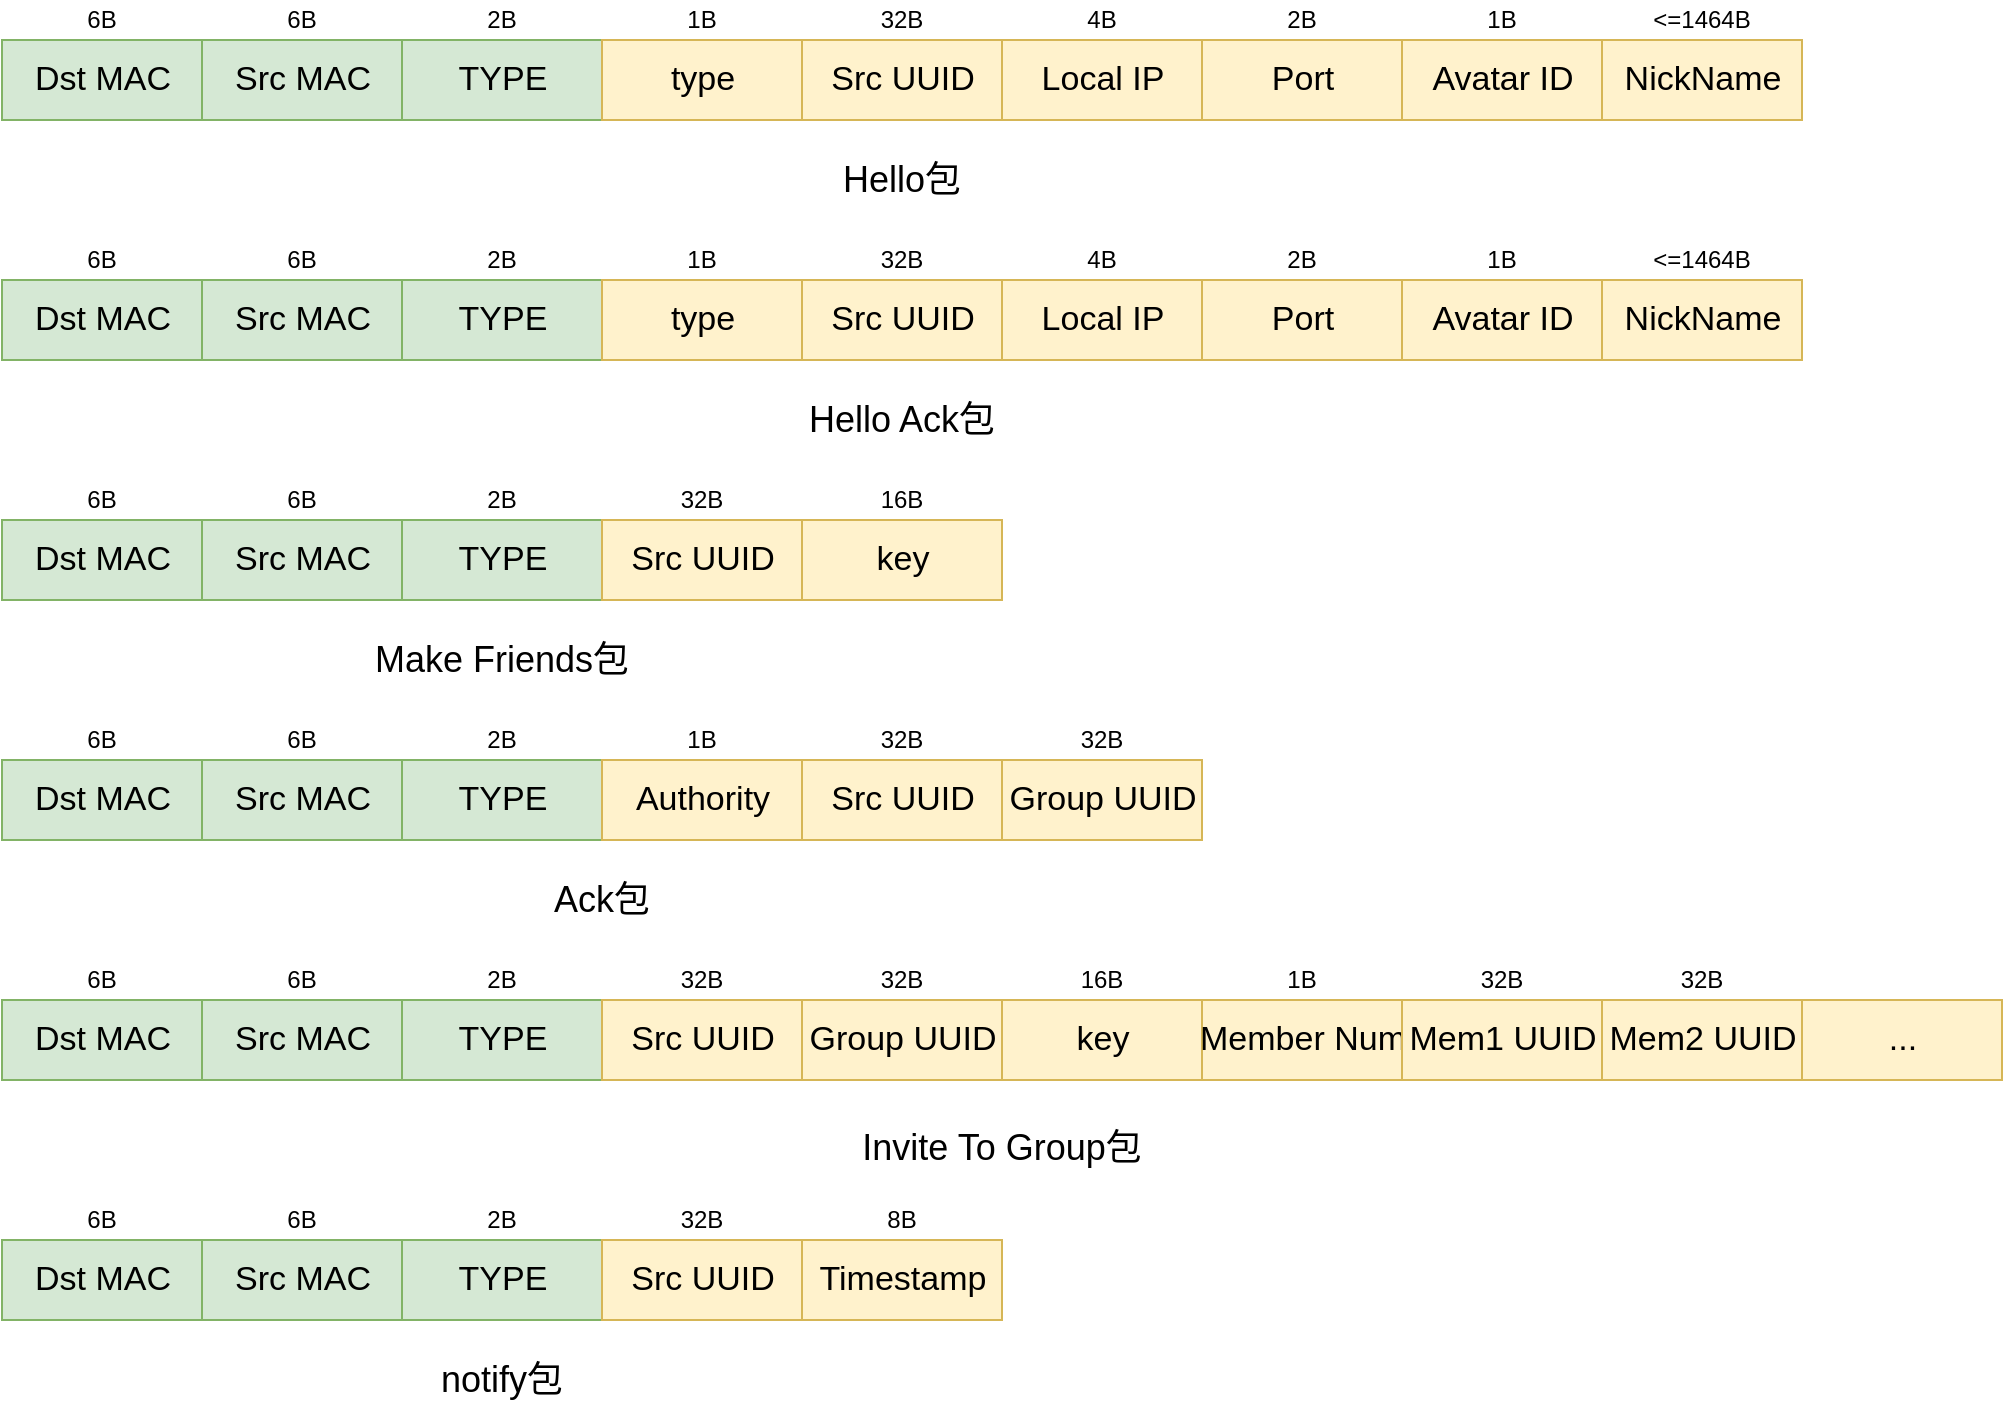 <mxfile version="14.6.6" type="github">
  <diagram id="mjvU4J0sWSLIYNFHW_tm" name="Page-1">
    <mxGraphModel dx="1221" dy="682" grid="1" gridSize="10" guides="1" tooltips="1" connect="1" arrows="1" fold="1" page="1" pageScale="1" pageWidth="827" pageHeight="1169" math="0" shadow="0">
      <root>
        <mxCell id="0" />
        <mxCell id="1" parent="0" />
        <mxCell id="9snsoYCwJC0mespqEPS5-55" value="" style="group" vertex="1" connectable="0" parent="1">
          <mxGeometry y="20" width="900" height="100" as="geometry" />
        </mxCell>
        <mxCell id="9snsoYCwJC0mespqEPS5-33" value="" style="group" vertex="1" connectable="0" parent="9snsoYCwJC0mespqEPS5-55">
          <mxGeometry width="900" height="60" as="geometry" />
        </mxCell>
        <mxCell id="9snsoYCwJC0mespqEPS5-20" value="" style="group;fillColor=#ffffff;strokeColor=#000000;" vertex="1" connectable="0" parent="9snsoYCwJC0mespqEPS5-33">
          <mxGeometry y="20" width="900" height="40" as="geometry" />
        </mxCell>
        <mxCell id="9snsoYCwJC0mespqEPS5-2" value="Dst MAC" style="strokeColor=#82b366;fillColor=#d5e8d4;strokeWidth=1;shadow=0;dashed=0;align=center;html=1;shape=mxgraph.mockup.forms.rrect;rSize=0;fontSize=17;" vertex="1" parent="9snsoYCwJC0mespqEPS5-20">
          <mxGeometry width="100.0" height="40" as="geometry" />
        </mxCell>
        <mxCell id="9snsoYCwJC0mespqEPS5-3" value="Src MAC" style="strokeColor=#82b366;fillColor=#d5e8d4;strokeWidth=1;shadow=0;dashed=0;align=center;html=1;shape=mxgraph.mockup.forms.rrect;rSize=0;fontSize=17;" vertex="1" parent="9snsoYCwJC0mespqEPS5-20">
          <mxGeometry x="100.0" width="100.0" height="40" as="geometry" />
        </mxCell>
        <mxCell id="9snsoYCwJC0mespqEPS5-4" value="TYPE" style="strokeColor=#82b366;fillColor=#d5e8d4;strokeWidth=1;shadow=0;dashed=0;align=center;html=1;shape=mxgraph.mockup.forms.rrect;rSize=0;fontSize=17;" vertex="1" parent="9snsoYCwJC0mespqEPS5-20">
          <mxGeometry x="200.0" width="100.0" height="40" as="geometry" />
        </mxCell>
        <mxCell id="9snsoYCwJC0mespqEPS5-5" value="type" style="strokeColor=#d6b656;fillColor=#fff2cc;strokeWidth=1;shadow=0;dashed=0;align=center;html=1;shape=mxgraph.mockup.forms.rrect;rSize=0;fontSize=17;" vertex="1" parent="9snsoYCwJC0mespqEPS5-20">
          <mxGeometry x="300" width="100.0" height="40" as="geometry" />
        </mxCell>
        <mxCell id="9snsoYCwJC0mespqEPS5-6" value="Src UUID" style="strokeColor=#d6b656;fillColor=#fff2cc;strokeWidth=1;shadow=0;dashed=0;align=center;html=1;shape=mxgraph.mockup.forms.rrect;rSize=0;fontSize=17;" vertex="1" parent="9snsoYCwJC0mespqEPS5-20">
          <mxGeometry x="400.0" width="100.0" height="40" as="geometry" />
        </mxCell>
        <mxCell id="9snsoYCwJC0mespqEPS5-7" value="Local IP" style="strokeColor=#d6b656;fillColor=#fff2cc;strokeWidth=1;shadow=0;dashed=0;align=center;html=1;shape=mxgraph.mockup.forms.rrect;rSize=0;fontSize=17;" vertex="1" parent="9snsoYCwJC0mespqEPS5-20">
          <mxGeometry x="500.0" width="100.0" height="40" as="geometry" />
        </mxCell>
        <mxCell id="9snsoYCwJC0mespqEPS5-8" value="Port" style="strokeColor=#d6b656;fillColor=#fff2cc;strokeWidth=1;shadow=0;dashed=0;align=center;html=1;shape=mxgraph.mockup.forms.rrect;rSize=0;fontSize=17;" vertex="1" parent="9snsoYCwJC0mespqEPS5-20">
          <mxGeometry x="600" width="100.0" height="40" as="geometry" />
        </mxCell>
        <mxCell id="9snsoYCwJC0mespqEPS5-17" value="Avatar ID" style="strokeColor=#d6b656;fillColor=#fff2cc;strokeWidth=1;shadow=0;dashed=0;align=center;html=1;shape=mxgraph.mockup.forms.rrect;rSize=0;fontSize=17;" vertex="1" parent="9snsoYCwJC0mespqEPS5-20">
          <mxGeometry x="700" width="100.0" height="40" as="geometry" />
        </mxCell>
        <mxCell id="9snsoYCwJC0mespqEPS5-18" value="NickName" style="strokeColor=#d6b656;fillColor=#fff2cc;strokeWidth=1;shadow=0;dashed=0;align=center;html=1;shape=mxgraph.mockup.forms.rrect;rSize=0;fontSize=17;" vertex="1" parent="9snsoYCwJC0mespqEPS5-20">
          <mxGeometry x="800.0" width="100.0" height="40" as="geometry" />
        </mxCell>
        <mxCell id="9snsoYCwJC0mespqEPS5-23" value="6B" style="shape=crossbar;whiteSpace=wrap;html=1;rounded=1;strokeColor=none;" vertex="1" parent="9snsoYCwJC0mespqEPS5-33">
          <mxGeometry width="100" height="20" as="geometry" />
        </mxCell>
        <mxCell id="9snsoYCwJC0mespqEPS5-25" value="6B" style="shape=crossbar;whiteSpace=wrap;html=1;rounded=1;fillColor=#ffffff;strokeColor=none;" vertex="1" parent="9snsoYCwJC0mespqEPS5-33">
          <mxGeometry x="100" width="100" height="20" as="geometry" />
        </mxCell>
        <mxCell id="9snsoYCwJC0mespqEPS5-26" value="2B" style="shape=crossbar;whiteSpace=wrap;html=1;rounded=1;fillColor=#ffffff;strokeColor=none;" vertex="1" parent="9snsoYCwJC0mespqEPS5-33">
          <mxGeometry x="200" width="100" height="20" as="geometry" />
        </mxCell>
        <mxCell id="9snsoYCwJC0mespqEPS5-27" value="1B" style="shape=crossbar;whiteSpace=wrap;html=1;rounded=1;fillColor=#ffffff;strokeColor=none;" vertex="1" parent="9snsoYCwJC0mespqEPS5-33">
          <mxGeometry x="300" width="100" height="20" as="geometry" />
        </mxCell>
        <mxCell id="9snsoYCwJC0mespqEPS5-28" value="32B" style="shape=crossbar;whiteSpace=wrap;html=1;rounded=1;fillColor=#ffffff;strokeColor=none;" vertex="1" parent="9snsoYCwJC0mespqEPS5-33">
          <mxGeometry x="400" width="100" height="20" as="geometry" />
        </mxCell>
        <mxCell id="9snsoYCwJC0mespqEPS5-29" value="4B" style="shape=crossbar;whiteSpace=wrap;html=1;rounded=1;fillColor=#ffffff;strokeColor=none;" vertex="1" parent="9snsoYCwJC0mespqEPS5-33">
          <mxGeometry x="500" width="100" height="20" as="geometry" />
        </mxCell>
        <mxCell id="9snsoYCwJC0mespqEPS5-30" value="2B" style="shape=crossbar;whiteSpace=wrap;html=1;rounded=1;fillColor=#ffffff;strokeColor=none;" vertex="1" parent="9snsoYCwJC0mespqEPS5-33">
          <mxGeometry x="600" width="100" height="20" as="geometry" />
        </mxCell>
        <mxCell id="9snsoYCwJC0mespqEPS5-31" value="1B" style="shape=crossbar;whiteSpace=wrap;html=1;rounded=1;fillColor=#ffffff;strokeColor=none;" vertex="1" parent="9snsoYCwJC0mespqEPS5-33">
          <mxGeometry x="700" width="100" height="20" as="geometry" />
        </mxCell>
        <mxCell id="9snsoYCwJC0mespqEPS5-32" value="&amp;lt;=1464B" style="shape=crossbar;whiteSpace=wrap;html=1;rounded=1;fillColor=#ffffff;strokeColor=none;" vertex="1" parent="9snsoYCwJC0mespqEPS5-33">
          <mxGeometry x="800" width="100" height="20" as="geometry" />
        </mxCell>
        <mxCell id="9snsoYCwJC0mespqEPS5-54" value="&lt;blockquote style=&quot;font-size: 18px&quot;&gt;Hello包&lt;/blockquote&gt;" style="shape=crossbar;whiteSpace=wrap;html=1;rounded=1;fillColor=#ffffff;strokeColor=none;" vertex="1" parent="9snsoYCwJC0mespqEPS5-55">
          <mxGeometry y="80" width="900" height="20" as="geometry" />
        </mxCell>
        <mxCell id="9snsoYCwJC0mespqEPS5-76" value="" style="group" vertex="1" connectable="0" parent="1">
          <mxGeometry y="140" width="900" height="100" as="geometry" />
        </mxCell>
        <mxCell id="9snsoYCwJC0mespqEPS5-77" value="" style="group" vertex="1" connectable="0" parent="9snsoYCwJC0mespqEPS5-76">
          <mxGeometry width="900" height="60" as="geometry" />
        </mxCell>
        <mxCell id="9snsoYCwJC0mespqEPS5-78" value="" style="group;fillColor=#ffffff;strokeColor=#000000;" vertex="1" connectable="0" parent="9snsoYCwJC0mespqEPS5-77">
          <mxGeometry y="20" width="900" height="40" as="geometry" />
        </mxCell>
        <mxCell id="9snsoYCwJC0mespqEPS5-79" value="Dst MAC" style="strokeColor=#6c8ebf;fillColor=#dae8fc;strokeWidth=1;shadow=0;dashed=0;align=center;html=1;shape=mxgraph.mockup.forms.rrect;rSize=0;fontSize=17;" vertex="1" parent="9snsoYCwJC0mespqEPS5-78">
          <mxGeometry width="100.0" height="40" as="geometry" />
        </mxCell>
        <mxCell id="9snsoYCwJC0mespqEPS5-80" value="Src MAC" style="strokeColor=#6c8ebf;fillColor=#dae8fc;strokeWidth=1;shadow=0;dashed=0;align=center;html=1;shape=mxgraph.mockup.forms.rrect;rSize=0;fontSize=17;" vertex="1" parent="9snsoYCwJC0mespqEPS5-78">
          <mxGeometry x="100.0" width="100.0" height="40" as="geometry" />
        </mxCell>
        <mxCell id="9snsoYCwJC0mespqEPS5-81" value="TYPE" style="strokeColor=#82b366;fillColor=#d5e8d4;strokeWidth=1;shadow=0;dashed=0;align=center;html=1;shape=mxgraph.mockup.forms.rrect;rSize=0;fontSize=17;" vertex="1" parent="9snsoYCwJC0mespqEPS5-78">
          <mxGeometry x="200.0" width="100.0" height="40" as="geometry" />
        </mxCell>
        <mxCell id="9snsoYCwJC0mespqEPS5-82" value="type" style="strokeColor=#d6b656;fillColor=#fff2cc;strokeWidth=1;shadow=0;dashed=0;align=center;html=1;shape=mxgraph.mockup.forms.rrect;rSize=0;fontSize=17;" vertex="1" parent="9snsoYCwJC0mespqEPS5-78">
          <mxGeometry x="300" width="100.0" height="40" as="geometry" />
        </mxCell>
        <mxCell id="9snsoYCwJC0mespqEPS5-83" value="Src UUID" style="strokeColor=#d6b656;fillColor=#fff2cc;strokeWidth=1;shadow=0;dashed=0;align=center;html=1;shape=mxgraph.mockup.forms.rrect;rSize=0;fontSize=17;" vertex="1" parent="9snsoYCwJC0mespqEPS5-78">
          <mxGeometry x="400.0" width="100.0" height="40" as="geometry" />
        </mxCell>
        <mxCell id="9snsoYCwJC0mespqEPS5-84" value="Local IP" style="strokeColor=#d6b656;fillColor=#fff2cc;strokeWidth=1;shadow=0;dashed=0;align=center;html=1;shape=mxgraph.mockup.forms.rrect;rSize=0;fontSize=17;" vertex="1" parent="9snsoYCwJC0mespqEPS5-78">
          <mxGeometry x="500.0" width="100.0" height="40" as="geometry" />
        </mxCell>
        <mxCell id="9snsoYCwJC0mespqEPS5-85" value="Port" style="strokeColor=#d6b656;fillColor=#fff2cc;strokeWidth=1;shadow=0;dashed=0;align=center;html=1;shape=mxgraph.mockup.forms.rrect;rSize=0;fontSize=17;" vertex="1" parent="9snsoYCwJC0mespqEPS5-78">
          <mxGeometry x="600" width="100.0" height="40" as="geometry" />
        </mxCell>
        <mxCell id="9snsoYCwJC0mespqEPS5-86" value="Avatar ID" style="strokeColor=#d6b656;fillColor=#fff2cc;strokeWidth=1;shadow=0;dashed=0;align=center;html=1;shape=mxgraph.mockup.forms.rrect;rSize=0;fontSize=17;" vertex="1" parent="9snsoYCwJC0mespqEPS5-78">
          <mxGeometry x="700" width="100.0" height="40" as="geometry" />
        </mxCell>
        <mxCell id="9snsoYCwJC0mespqEPS5-87" value="NickName" style="strokeColor=#d6b656;fillColor=#fff2cc;strokeWidth=1;shadow=0;dashed=0;align=center;html=1;shape=mxgraph.mockup.forms.rrect;rSize=0;fontSize=17;" vertex="1" parent="9snsoYCwJC0mespqEPS5-78">
          <mxGeometry x="800.0" width="100.0" height="40" as="geometry" />
        </mxCell>
        <mxCell id="9snsoYCwJC0mespqEPS5-143" value="Dst MAC" style="strokeColor=#82b366;fillColor=#d5e8d4;strokeWidth=1;shadow=0;dashed=0;align=center;html=1;shape=mxgraph.mockup.forms.rrect;rSize=0;fontSize=17;" vertex="1" parent="9snsoYCwJC0mespqEPS5-78">
          <mxGeometry width="100.0" height="40" as="geometry" />
        </mxCell>
        <mxCell id="9snsoYCwJC0mespqEPS5-144" value="Src MAC" style="strokeColor=#82b366;fillColor=#d5e8d4;strokeWidth=1;shadow=0;dashed=0;align=center;html=1;shape=mxgraph.mockup.forms.rrect;rSize=0;fontSize=17;" vertex="1" parent="9snsoYCwJC0mespqEPS5-78">
          <mxGeometry x="100.0" width="100.0" height="40" as="geometry" />
        </mxCell>
        <mxCell id="9snsoYCwJC0mespqEPS5-88" value="6B" style="shape=crossbar;whiteSpace=wrap;html=1;rounded=1;strokeColor=none;" vertex="1" parent="9snsoYCwJC0mespqEPS5-77">
          <mxGeometry width="100" height="20" as="geometry" />
        </mxCell>
        <mxCell id="9snsoYCwJC0mespqEPS5-89" value="6B" style="shape=crossbar;whiteSpace=wrap;html=1;rounded=1;fillColor=#ffffff;strokeColor=none;" vertex="1" parent="9snsoYCwJC0mespqEPS5-77">
          <mxGeometry x="100" width="100" height="20" as="geometry" />
        </mxCell>
        <mxCell id="9snsoYCwJC0mespqEPS5-90" value="2B" style="shape=crossbar;whiteSpace=wrap;html=1;rounded=1;fillColor=#ffffff;strokeColor=none;" vertex="1" parent="9snsoYCwJC0mespqEPS5-77">
          <mxGeometry x="200" width="100" height="20" as="geometry" />
        </mxCell>
        <mxCell id="9snsoYCwJC0mespqEPS5-91" value="1B" style="shape=crossbar;whiteSpace=wrap;html=1;rounded=1;fillColor=#ffffff;strokeColor=none;" vertex="1" parent="9snsoYCwJC0mespqEPS5-77">
          <mxGeometry x="300" width="100" height="20" as="geometry" />
        </mxCell>
        <mxCell id="9snsoYCwJC0mespqEPS5-92" value="32B" style="shape=crossbar;whiteSpace=wrap;html=1;rounded=1;fillColor=#ffffff;strokeColor=none;" vertex="1" parent="9snsoYCwJC0mespqEPS5-77">
          <mxGeometry x="400" width="100" height="20" as="geometry" />
        </mxCell>
        <mxCell id="9snsoYCwJC0mespqEPS5-93" value="4B" style="shape=crossbar;whiteSpace=wrap;html=1;rounded=1;fillColor=#ffffff;strokeColor=none;" vertex="1" parent="9snsoYCwJC0mespqEPS5-77">
          <mxGeometry x="500" width="100" height="20" as="geometry" />
        </mxCell>
        <mxCell id="9snsoYCwJC0mespqEPS5-94" value="2B" style="shape=crossbar;whiteSpace=wrap;html=1;rounded=1;fillColor=#ffffff;strokeColor=none;" vertex="1" parent="9snsoYCwJC0mespqEPS5-77">
          <mxGeometry x="600" width="100" height="20" as="geometry" />
        </mxCell>
        <mxCell id="9snsoYCwJC0mespqEPS5-95" value="1B" style="shape=crossbar;whiteSpace=wrap;html=1;rounded=1;fillColor=#ffffff;strokeColor=none;" vertex="1" parent="9snsoYCwJC0mespqEPS5-77">
          <mxGeometry x="700" width="100" height="20" as="geometry" />
        </mxCell>
        <mxCell id="9snsoYCwJC0mespqEPS5-96" value="&amp;lt;=1464B" style="shape=crossbar;whiteSpace=wrap;html=1;rounded=1;fillColor=#ffffff;strokeColor=none;" vertex="1" parent="9snsoYCwJC0mespqEPS5-77">
          <mxGeometry x="800" width="100" height="20" as="geometry" />
        </mxCell>
        <mxCell id="9snsoYCwJC0mespqEPS5-97" value="&lt;blockquote style=&quot;font-size: 18px&quot;&gt;Hello Ack包&lt;/blockquote&gt;" style="shape=crossbar;whiteSpace=wrap;html=1;rounded=1;fillColor=#ffffff;strokeColor=none;" vertex="1" parent="9snsoYCwJC0mespqEPS5-76">
          <mxGeometry y="80" width="900" height="20" as="geometry" />
        </mxCell>
        <mxCell id="9snsoYCwJC0mespqEPS5-131" value="" style="group;strokeColor=#000000;" vertex="1" connectable="0" parent="1">
          <mxGeometry y="640" width="500" height="40" as="geometry" />
        </mxCell>
        <mxCell id="9snsoYCwJC0mespqEPS5-132" value="Dst MAC" style="strokeColor=#82b366;fillColor=#d5e8d4;strokeWidth=1;shadow=0;dashed=0;align=center;html=1;shape=mxgraph.mockup.forms.rrect;rSize=0;fontSize=17;" vertex="1" parent="9snsoYCwJC0mespqEPS5-131">
          <mxGeometry width="100" height="40" as="geometry" />
        </mxCell>
        <mxCell id="9snsoYCwJC0mespqEPS5-133" value="Src MAC" style="strokeColor=#82b366;fillColor=#d5e8d4;strokeWidth=1;shadow=0;dashed=0;align=center;html=1;shape=mxgraph.mockup.forms.rrect;rSize=0;fontSize=17;" vertex="1" parent="9snsoYCwJC0mespqEPS5-131">
          <mxGeometry x="100" width="100" height="40" as="geometry" />
        </mxCell>
        <mxCell id="9snsoYCwJC0mespqEPS5-134" value="TYPE" style="strokeColor=#82b366;fillColor=#d5e8d4;strokeWidth=1;shadow=0;dashed=0;align=center;html=1;shape=mxgraph.mockup.forms.rrect;rSize=0;fontSize=17;" vertex="1" parent="9snsoYCwJC0mespqEPS5-131">
          <mxGeometry x="200" width="100" height="40" as="geometry" />
        </mxCell>
        <mxCell id="9snsoYCwJC0mespqEPS5-135" value="Src UUID" style="strokeColor=#d6b656;fillColor=#fff2cc;strokeWidth=1;shadow=0;dashed=0;align=center;html=1;shape=mxgraph.mockup.forms.rrect;rSize=0;fontSize=17;" vertex="1" parent="9snsoYCwJC0mespqEPS5-131">
          <mxGeometry x="300" width="100" height="40" as="geometry" />
        </mxCell>
        <mxCell id="9snsoYCwJC0mespqEPS5-136" value="Timestamp" style="strokeColor=#d6b656;fillColor=#fff2cc;strokeWidth=1;shadow=0;dashed=0;align=center;html=1;shape=mxgraph.mockup.forms.rrect;rSize=0;fontSize=17;" vertex="1" parent="9snsoYCwJC0mespqEPS5-131">
          <mxGeometry x="400" width="100" height="40" as="geometry" />
        </mxCell>
        <mxCell id="9snsoYCwJC0mespqEPS5-194" value="2B" style="shape=crossbar;whiteSpace=wrap;html=1;rounded=1;fontSize=12;fillColor=#ffffff;strokeColor=none;" vertex="1" parent="9snsoYCwJC0mespqEPS5-131">
          <mxGeometry x="200" y="-20" width="100" height="20" as="geometry" />
        </mxCell>
        <mxCell id="9snsoYCwJC0mespqEPS5-196" value="8B" style="shape=crossbar;whiteSpace=wrap;html=1;rounded=1;fontSize=12;fillColor=#ffffff;strokeColor=none;" vertex="1" parent="9snsoYCwJC0mespqEPS5-131">
          <mxGeometry x="400" y="-20" width="100" height="20" as="geometry" />
        </mxCell>
        <mxCell id="9snsoYCwJC0mespqEPS5-146" value="" style="group" vertex="1" connectable="0" parent="1">
          <mxGeometry y="260" width="500" height="100" as="geometry" />
        </mxCell>
        <mxCell id="9snsoYCwJC0mespqEPS5-130" value="" style="group;strokeColor=#000000;" vertex="1" connectable="0" parent="9snsoYCwJC0mespqEPS5-146">
          <mxGeometry y="20" width="500" height="40" as="geometry" />
        </mxCell>
        <mxCell id="9snsoYCwJC0mespqEPS5-123" value="Dst MAC" style="strokeColor=#82b366;fillColor=#d5e8d4;strokeWidth=1;shadow=0;dashed=0;align=center;html=1;shape=mxgraph.mockup.forms.rrect;rSize=0;fontSize=17;" vertex="1" parent="9snsoYCwJC0mespqEPS5-130">
          <mxGeometry width="100" height="40" as="geometry" />
        </mxCell>
        <mxCell id="9snsoYCwJC0mespqEPS5-124" value="Src MAC" style="strokeColor=#82b366;fillColor=#d5e8d4;strokeWidth=1;shadow=0;dashed=0;align=center;html=1;shape=mxgraph.mockup.forms.rrect;rSize=0;fontSize=17;" vertex="1" parent="9snsoYCwJC0mespqEPS5-130">
          <mxGeometry x="100" width="100" height="40" as="geometry" />
        </mxCell>
        <mxCell id="9snsoYCwJC0mespqEPS5-125" value="TYPE" style="strokeColor=#82b366;fillColor=#d5e8d4;strokeWidth=1;shadow=0;dashed=0;align=center;html=1;shape=mxgraph.mockup.forms.rrect;rSize=0;fontSize=17;" vertex="1" parent="9snsoYCwJC0mespqEPS5-130">
          <mxGeometry x="200" width="100" height="40" as="geometry" />
        </mxCell>
        <mxCell id="9snsoYCwJC0mespqEPS5-126" value="Src UUID" style="strokeColor=#d6b656;fillColor=#fff2cc;strokeWidth=1;shadow=0;dashed=0;align=center;html=1;shape=mxgraph.mockup.forms.rrect;rSize=0;fontSize=17;" vertex="1" parent="9snsoYCwJC0mespqEPS5-130">
          <mxGeometry x="300" width="100" height="40" as="geometry" />
        </mxCell>
        <mxCell id="9snsoYCwJC0mespqEPS5-127" value="key" style="strokeColor=#d6b656;fillColor=#fff2cc;strokeWidth=1;shadow=0;dashed=0;align=center;html=1;shape=mxgraph.mockup.forms.rrect;rSize=0;fontSize=17;" vertex="1" parent="9snsoYCwJC0mespqEPS5-130">
          <mxGeometry x="400" width="100" height="40" as="geometry" />
        </mxCell>
        <mxCell id="9snsoYCwJC0mespqEPS5-138" value="6B" style="shape=crossbar;whiteSpace=wrap;html=1;rounded=1;fillColor=#ffffff;strokeColor=none;" vertex="1" parent="9snsoYCwJC0mespqEPS5-146">
          <mxGeometry width="100" height="20" as="geometry" />
        </mxCell>
        <mxCell id="9snsoYCwJC0mespqEPS5-139" value="6B" style="shape=crossbar;whiteSpace=wrap;html=1;rounded=1;fillColor=#ffffff;strokeColor=none;" vertex="1" parent="9snsoYCwJC0mespqEPS5-146">
          <mxGeometry x="100" width="100" height="20" as="geometry" />
        </mxCell>
        <mxCell id="9snsoYCwJC0mespqEPS5-140" value="2B" style="shape=crossbar;whiteSpace=wrap;html=1;rounded=1;fillColor=#ffffff;strokeColor=none;" vertex="1" parent="9snsoYCwJC0mespqEPS5-146">
          <mxGeometry x="200" width="100" height="20" as="geometry" />
        </mxCell>
        <mxCell id="9snsoYCwJC0mespqEPS5-141" value="32B" style="shape=crossbar;whiteSpace=wrap;html=1;rounded=1;fillColor=#ffffff;strokeColor=none;" vertex="1" parent="9snsoYCwJC0mespqEPS5-146">
          <mxGeometry x="300" width="100" height="20" as="geometry" />
        </mxCell>
        <mxCell id="9snsoYCwJC0mespqEPS5-142" value="16B" style="shape=crossbar;whiteSpace=wrap;html=1;rounded=1;fillColor=#ffffff;strokeColor=none;" vertex="1" parent="9snsoYCwJC0mespqEPS5-146">
          <mxGeometry x="400" width="100" height="20" as="geometry" />
        </mxCell>
        <mxCell id="9snsoYCwJC0mespqEPS5-145" value="&lt;font style=&quot;font-size: 18px&quot;&gt;Make Friends包&lt;/font&gt;" style="shape=crossbar;whiteSpace=wrap;html=1;rounded=1;fillColor=#ffffff;strokeColor=none;" vertex="1" parent="9snsoYCwJC0mespqEPS5-146">
          <mxGeometry y="80" width="500" height="20" as="geometry" />
        </mxCell>
        <mxCell id="9snsoYCwJC0mespqEPS5-169" value="" style="group" vertex="1" connectable="0" parent="1">
          <mxGeometry y="380" width="600" height="100" as="geometry" />
        </mxCell>
        <mxCell id="9snsoYCwJC0mespqEPS5-160" value="" style="group" vertex="1" connectable="0" parent="9snsoYCwJC0mespqEPS5-169">
          <mxGeometry y="20" width="600" height="40" as="geometry" />
        </mxCell>
        <mxCell id="9snsoYCwJC0mespqEPS5-153" value="" style="group;strokeColor=#000000;" vertex="1" connectable="0" parent="9snsoYCwJC0mespqEPS5-160">
          <mxGeometry width="500" height="40" as="geometry" />
        </mxCell>
        <mxCell id="9snsoYCwJC0mespqEPS5-154" value="Dst MAC" style="strokeColor=#82b366;fillColor=#d5e8d4;strokeWidth=1;shadow=0;dashed=0;align=center;html=1;shape=mxgraph.mockup.forms.rrect;rSize=0;fontSize=17;" vertex="1" parent="9snsoYCwJC0mespqEPS5-153">
          <mxGeometry width="100" height="40" as="geometry" />
        </mxCell>
        <mxCell id="9snsoYCwJC0mespqEPS5-155" value="Src MAC" style="strokeColor=#82b366;fillColor=#d5e8d4;strokeWidth=1;shadow=0;dashed=0;align=center;html=1;shape=mxgraph.mockup.forms.rrect;rSize=0;fontSize=17;" vertex="1" parent="9snsoYCwJC0mespqEPS5-153">
          <mxGeometry x="100" width="100" height="40" as="geometry" />
        </mxCell>
        <mxCell id="9snsoYCwJC0mespqEPS5-156" value="TYPE" style="strokeColor=#82b366;fillColor=#d5e8d4;strokeWidth=1;shadow=0;dashed=0;align=center;html=1;shape=mxgraph.mockup.forms.rrect;rSize=0;fontSize=17;" vertex="1" parent="9snsoYCwJC0mespqEPS5-153">
          <mxGeometry x="200" width="100" height="40" as="geometry" />
        </mxCell>
        <mxCell id="9snsoYCwJC0mespqEPS5-157" value="Authority" style="strokeColor=#d6b656;fillColor=#fff2cc;strokeWidth=1;shadow=0;dashed=0;align=center;html=1;shape=mxgraph.mockup.forms.rrect;rSize=0;fontSize=17;" vertex="1" parent="9snsoYCwJC0mespqEPS5-153">
          <mxGeometry x="300" width="100" height="40" as="geometry" />
        </mxCell>
        <mxCell id="9snsoYCwJC0mespqEPS5-158" value="Src UUID" style="strokeColor=#d6b656;fillColor=#fff2cc;strokeWidth=1;shadow=0;dashed=0;align=center;html=1;shape=mxgraph.mockup.forms.rrect;rSize=0;fontSize=17;" vertex="1" parent="9snsoYCwJC0mespqEPS5-153">
          <mxGeometry x="400" width="100" height="40" as="geometry" />
        </mxCell>
        <mxCell id="9snsoYCwJC0mespqEPS5-163" value="6B" style="shape=crossbar;whiteSpace=wrap;html=1;rounded=1;fillColor=#ffffff;strokeColor=none;" vertex="1" parent="9snsoYCwJC0mespqEPS5-153">
          <mxGeometry x="100" y="-20" width="100" height="20" as="geometry" />
        </mxCell>
        <mxCell id="9snsoYCwJC0mespqEPS5-159" value="Group UUID" style="strokeColor=#d6b656;fillColor=#fff2cc;strokeWidth=1;shadow=0;dashed=0;align=center;html=1;shape=mxgraph.mockup.forms.rrect;rSize=0;fontSize=17;" vertex="1" parent="9snsoYCwJC0mespqEPS5-160">
          <mxGeometry x="500" width="100" height="40" as="geometry" />
        </mxCell>
        <mxCell id="9snsoYCwJC0mespqEPS5-161" value="6B" style="shape=crossbar;whiteSpace=wrap;html=1;rounded=1;fillColor=#ffffff;strokeColor=none;" vertex="1" parent="9snsoYCwJC0mespqEPS5-169">
          <mxGeometry width="100" height="20" as="geometry" />
        </mxCell>
        <mxCell id="9snsoYCwJC0mespqEPS5-164" value="2B" style="shape=crossbar;whiteSpace=wrap;html=1;rounded=1;fillColor=#ffffff;strokeColor=none;" vertex="1" parent="9snsoYCwJC0mespqEPS5-169">
          <mxGeometry x="200" width="100" height="20" as="geometry" />
        </mxCell>
        <mxCell id="9snsoYCwJC0mespqEPS5-165" value="1B" style="shape=crossbar;whiteSpace=wrap;html=1;rounded=1;fillColor=#ffffff;strokeColor=none;" vertex="1" parent="9snsoYCwJC0mespqEPS5-169">
          <mxGeometry x="300" width="100" height="20" as="geometry" />
        </mxCell>
        <mxCell id="9snsoYCwJC0mespqEPS5-166" value="32B" style="shape=crossbar;whiteSpace=wrap;html=1;rounded=1;fillColor=#ffffff;strokeColor=none;" vertex="1" parent="9snsoYCwJC0mespqEPS5-169">
          <mxGeometry x="400" width="100" height="20" as="geometry" />
        </mxCell>
        <mxCell id="9snsoYCwJC0mespqEPS5-167" value="32B" style="shape=crossbar;whiteSpace=wrap;html=1;rounded=1;fillColor=#ffffff;strokeColor=none;" vertex="1" parent="9snsoYCwJC0mespqEPS5-169">
          <mxGeometry x="500" width="100" height="20" as="geometry" />
        </mxCell>
        <mxCell id="9snsoYCwJC0mespqEPS5-168" value="Ack包" style="shape=crossbar;whiteSpace=wrap;html=1;rounded=1;fillColor=#ffffff;strokeColor=none;fontSize=18;" vertex="1" parent="9snsoYCwJC0mespqEPS5-169">
          <mxGeometry y="80" width="600" height="20" as="geometry" />
        </mxCell>
        <mxCell id="9snsoYCwJC0mespqEPS5-192" value="6B" style="shape=crossbar;whiteSpace=wrap;html=1;rounded=1;fontSize=12;fillColor=#ffffff;strokeColor=none;" vertex="1" parent="1">
          <mxGeometry y="620" width="100" height="20" as="geometry" />
        </mxCell>
        <mxCell id="9snsoYCwJC0mespqEPS5-193" value="6B" style="shape=crossbar;whiteSpace=wrap;html=1;rounded=1;fontSize=12;fillColor=#ffffff;strokeColor=none;" vertex="1" parent="1">
          <mxGeometry x="100" y="620" width="100" height="20" as="geometry" />
        </mxCell>
        <mxCell id="9snsoYCwJC0mespqEPS5-195" value="32B" style="shape=crossbar;whiteSpace=wrap;html=1;rounded=1;fontSize=12;fillColor=#ffffff;strokeColor=none;" vertex="1" parent="1">
          <mxGeometry x="300" y="620" width="100" height="20" as="geometry" />
        </mxCell>
        <mxCell id="9snsoYCwJC0mespqEPS5-197" value="" style="group" vertex="1" connectable="0" parent="1">
          <mxGeometry y="500" width="1000" height="104" as="geometry" />
        </mxCell>
        <mxCell id="9snsoYCwJC0mespqEPS5-181" value="" style="group" vertex="1" connectable="0" parent="9snsoYCwJC0mespqEPS5-197">
          <mxGeometry y="20" width="1000" height="40" as="geometry" />
        </mxCell>
        <mxCell id="9snsoYCwJC0mespqEPS5-170" value="" style="group;strokeColor=#000000;" vertex="1" connectable="0" parent="9snsoYCwJC0mespqEPS5-181">
          <mxGeometry width="500" height="40" as="geometry" />
        </mxCell>
        <mxCell id="9snsoYCwJC0mespqEPS5-171" value="Dst MAC" style="strokeColor=#82b366;fillColor=#d5e8d4;strokeWidth=1;shadow=0;dashed=0;align=center;html=1;shape=mxgraph.mockup.forms.rrect;rSize=0;fontSize=17;" vertex="1" parent="9snsoYCwJC0mespqEPS5-170">
          <mxGeometry width="100" height="40" as="geometry" />
        </mxCell>
        <mxCell id="9snsoYCwJC0mespqEPS5-172" value="Src MAC" style="strokeColor=#82b366;fillColor=#d5e8d4;strokeWidth=1;shadow=0;dashed=0;align=center;html=1;shape=mxgraph.mockup.forms.rrect;rSize=0;fontSize=17;" vertex="1" parent="9snsoYCwJC0mespqEPS5-170">
          <mxGeometry x="100" width="100" height="40" as="geometry" />
        </mxCell>
        <mxCell id="9snsoYCwJC0mespqEPS5-173" value="TYPE" style="strokeColor=#82b366;fillColor=#d5e8d4;strokeWidth=1;shadow=0;dashed=0;align=center;html=1;shape=mxgraph.mockup.forms.rrect;rSize=0;fontSize=17;" vertex="1" parent="9snsoYCwJC0mespqEPS5-170">
          <mxGeometry x="200" width="100" height="40" as="geometry" />
        </mxCell>
        <mxCell id="9snsoYCwJC0mespqEPS5-174" value="Src UUID" style="strokeColor=#d6b656;fillColor=#fff2cc;strokeWidth=1;shadow=0;dashed=0;align=center;html=1;shape=mxgraph.mockup.forms.rrect;rSize=0;fontSize=17;" vertex="1" parent="9snsoYCwJC0mespqEPS5-170">
          <mxGeometry x="300" width="100" height="40" as="geometry" />
        </mxCell>
        <mxCell id="9snsoYCwJC0mespqEPS5-175" value="Group UUID" style="strokeColor=#d6b656;fillColor=#fff2cc;strokeWidth=1;shadow=0;dashed=0;align=center;html=1;shape=mxgraph.mockup.forms.rrect;rSize=0;fontSize=17;" vertex="1" parent="9snsoYCwJC0mespqEPS5-170">
          <mxGeometry x="400" width="100" height="40" as="geometry" />
        </mxCell>
        <mxCell id="9snsoYCwJC0mespqEPS5-176" value="key" style="strokeColor=#d6b656;fillColor=#fff2cc;strokeWidth=1;shadow=0;dashed=0;align=center;html=1;shape=mxgraph.mockup.forms.rrect;rSize=0;fontSize=17;" vertex="1" parent="9snsoYCwJC0mespqEPS5-181">
          <mxGeometry x="500" width="100" height="40" as="geometry" />
        </mxCell>
        <mxCell id="9snsoYCwJC0mespqEPS5-177" value="Member Num" style="strokeColor=#d6b656;fillColor=#fff2cc;strokeWidth=1;shadow=0;dashed=0;align=center;html=1;shape=mxgraph.mockup.forms.rrect;rSize=0;fontSize=17;" vertex="1" parent="9snsoYCwJC0mespqEPS5-181">
          <mxGeometry x="600" width="100" height="40" as="geometry" />
        </mxCell>
        <mxCell id="9snsoYCwJC0mespqEPS5-178" value="Mem1 UUID" style="strokeColor=#d6b656;fillColor=#fff2cc;strokeWidth=1;shadow=0;dashed=0;align=center;html=1;shape=mxgraph.mockup.forms.rrect;rSize=0;fontSize=17;" vertex="1" parent="9snsoYCwJC0mespqEPS5-181">
          <mxGeometry x="700" width="100" height="40" as="geometry" />
        </mxCell>
        <mxCell id="9snsoYCwJC0mespqEPS5-179" value="Mem2 UUID" style="strokeColor=#d6b656;fillColor=#fff2cc;strokeWidth=1;shadow=0;dashed=0;align=center;html=1;shape=mxgraph.mockup.forms.rrect;rSize=0;fontSize=17;" vertex="1" parent="9snsoYCwJC0mespqEPS5-181">
          <mxGeometry x="800" width="100" height="40" as="geometry" />
        </mxCell>
        <mxCell id="9snsoYCwJC0mespqEPS5-180" value="..." style="strokeColor=#d6b656;fillColor=#fff2cc;strokeWidth=1;shadow=0;dashed=0;align=center;html=1;shape=mxgraph.mockup.forms.rrect;rSize=0;fontSize=17;" vertex="1" parent="9snsoYCwJC0mespqEPS5-181">
          <mxGeometry x="900" width="100" height="40" as="geometry" />
        </mxCell>
        <mxCell id="9snsoYCwJC0mespqEPS5-182" value="6B" style="shape=crossbar;whiteSpace=wrap;html=1;rounded=1;fontSize=12;fillColor=#ffffff;strokeColor=none;" vertex="1" parent="9snsoYCwJC0mespqEPS5-197">
          <mxGeometry width="100" height="20" as="geometry" />
        </mxCell>
        <mxCell id="9snsoYCwJC0mespqEPS5-183" value="6B" style="shape=crossbar;whiteSpace=wrap;html=1;rounded=1;fontSize=12;fillColor=#ffffff;strokeColor=none;" vertex="1" parent="9snsoYCwJC0mespqEPS5-197">
          <mxGeometry x="100" width="100" height="20" as="geometry" />
        </mxCell>
        <mxCell id="9snsoYCwJC0mespqEPS5-184" value="2B&lt;span style=&quot;color: rgba(0 , 0 , 0 , 0) ; font-family: monospace ; font-size: 0px&quot;&gt;%3CmxGraphModel%3E%3Croot%3E%3CmxCell%20id%3D%220%22%2F%3E%3CmxCell%20id%3D%221%22%20parent%3D%220%22%2F%3E%3CmxCell%20id%3D%222%22%20value%3D%226B%22%20style%3D%22shape%3Dcrossbar%3BwhiteSpace%3Dwrap%3Bhtml%3D1%3Brounded%3D1%3BfontSize%3D12%3BfillColor%3D%23ffffff%3BstrokeColor%3Dnone%3B%22%20vertex%3D%221%22%20parent%3D%221%22%3E%3CmxGeometry%20y%3D%22500%22%20width%3D%22100%22%20height%3D%2220%22%20as%3D%22geometry%22%2F%3E%3C%2FmxCell%3E%3C%2Froot%3E%3C%2FmxGraphModel%3E&lt;/span&gt;" style="shape=crossbar;whiteSpace=wrap;html=1;rounded=1;fontSize=12;fillColor=#ffffff;strokeColor=none;" vertex="1" parent="9snsoYCwJC0mespqEPS5-197">
          <mxGeometry x="200" width="100" height="20" as="geometry" />
        </mxCell>
        <mxCell id="9snsoYCwJC0mespqEPS5-185" value="32B" style="shape=crossbar;whiteSpace=wrap;html=1;rounded=1;fontSize=12;fillColor=#ffffff;strokeColor=none;" vertex="1" parent="9snsoYCwJC0mespqEPS5-197">
          <mxGeometry x="300" width="100" height="20" as="geometry" />
        </mxCell>
        <mxCell id="9snsoYCwJC0mespqEPS5-186" value="32B" style="shape=crossbar;whiteSpace=wrap;html=1;rounded=1;fontSize=12;fillColor=#ffffff;strokeColor=none;" vertex="1" parent="9snsoYCwJC0mespqEPS5-197">
          <mxGeometry x="400" width="100" height="20" as="geometry" />
        </mxCell>
        <mxCell id="9snsoYCwJC0mespqEPS5-187" value="16B" style="shape=crossbar;whiteSpace=wrap;html=1;rounded=1;fontSize=12;fillColor=#ffffff;strokeColor=none;" vertex="1" parent="9snsoYCwJC0mespqEPS5-197">
          <mxGeometry x="500" width="100" height="20" as="geometry" />
        </mxCell>
        <mxCell id="9snsoYCwJC0mespqEPS5-188" value="1B" style="shape=crossbar;whiteSpace=wrap;html=1;rounded=1;fontSize=12;fillColor=#ffffff;strokeColor=none;" vertex="1" parent="9snsoYCwJC0mespqEPS5-197">
          <mxGeometry x="600" width="100" height="20" as="geometry" />
        </mxCell>
        <mxCell id="9snsoYCwJC0mespqEPS5-189" value="32B&lt;span style=&quot;color: rgba(0 , 0 , 0 , 0) ; font-family: monospace ; font-size: 0px&quot;&gt;%3CmxGraphModel%3E%3Croot%3E%3CmxCell%20id%3D%220%22%2F%3E%3CmxCell%20id%3D%221%22%20parent%3D%220%22%2F%3E%3CmxCell%20id%3D%222%22%20value%3D%226B%22%20style%3D%22shape%3Dcrossbar%3BwhiteSpace%3Dwrap%3Bhtml%3D1%3Brounded%3D1%3BfontSize%3D12%3BfillColor%3D%23ffffff%3BstrokeColor%3Dnone%3B%22%20vertex%3D%221%22%20parent%3D%221%22%3E%3CmxGeometry%20y%3D%22500%22%20width%3D%22100%22%20height%3D%2220%22%20as%3D%22geometry%22%2F%3E%3C%2FmxCell%3E%3C%2Froot%3E%3C%2FmxGraphModel%3E&lt;/span&gt;" style="shape=crossbar;whiteSpace=wrap;html=1;rounded=1;fontSize=12;fillColor=#ffffff;strokeColor=none;" vertex="1" parent="9snsoYCwJC0mespqEPS5-197">
          <mxGeometry x="700" width="100" height="20" as="geometry" />
        </mxCell>
        <mxCell id="9snsoYCwJC0mespqEPS5-190" value="32B" style="shape=crossbar;whiteSpace=wrap;html=1;rounded=1;fontSize=12;fillColor=#ffffff;strokeColor=none;" vertex="1" parent="9snsoYCwJC0mespqEPS5-197">
          <mxGeometry x="800" width="100" height="20" as="geometry" />
        </mxCell>
        <mxCell id="9snsoYCwJC0mespqEPS5-191" value="Invite To Group包" style="shape=crossbar;whiteSpace=wrap;html=1;rounded=1;fontSize=18;fillColor=#ffffff;strokeColor=none;" vertex="1" parent="9snsoYCwJC0mespqEPS5-197">
          <mxGeometry y="84" width="1000" height="20" as="geometry" />
        </mxCell>
        <mxCell id="9snsoYCwJC0mespqEPS5-198" value="notify包" style="shape=crossbar;whiteSpace=wrap;html=1;rounded=1;fontSize=18;fillColor=#ffffff;strokeColor=none;" vertex="1" parent="1">
          <mxGeometry y="700" width="500" height="20" as="geometry" />
        </mxCell>
      </root>
    </mxGraphModel>
  </diagram>
</mxfile>
